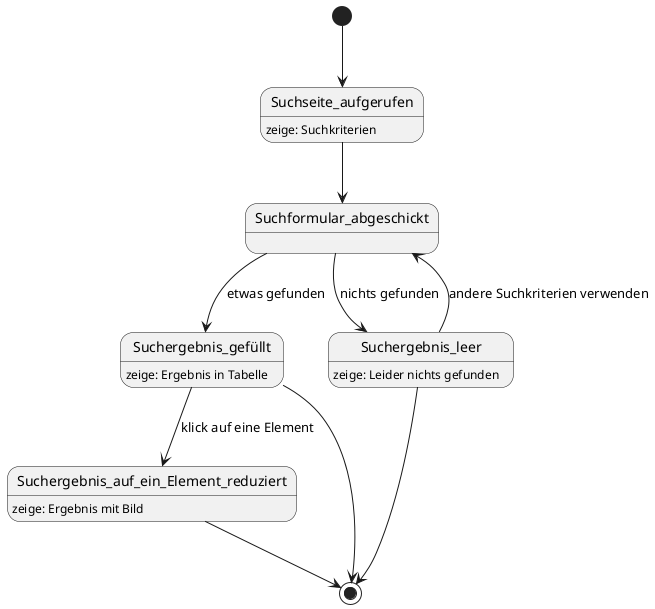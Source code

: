 @startuml Suche
[*] --> Suchseite_aufgerufen
Suchseite_aufgerufen --> Suchformular_abgeschickt
Suchformular_abgeschickt --> Suchergebnis_gefüllt: etwas gefunden
Suchformular_abgeschickt--> Suchergebnis_leer: nichts gefunden

Suchergebnis_gefüllt --> Suchergebnis_auf_ein_Element_reduziert: klick auf eine Element
Suchergebnis_gefüllt --> [*]
Suchergebnis_leer --> [*]
Suchergebnis_leer --> Suchformular_abgeschickt: andere Suchkriterien verwenden
Suchergebnis_auf_ein_Element_reduziert --> [*]

Suchseite_aufgerufen: zeige: Suchkriterien
Suchergebnis_leer: zeige: Leider nichts gefunden
Suchergebnis_gefüllt: zeige: Ergebnis in Tabelle
Suchergebnis_auf_ein_Element_reduziert: zeige: Ergebnis mit Bild
@enduml